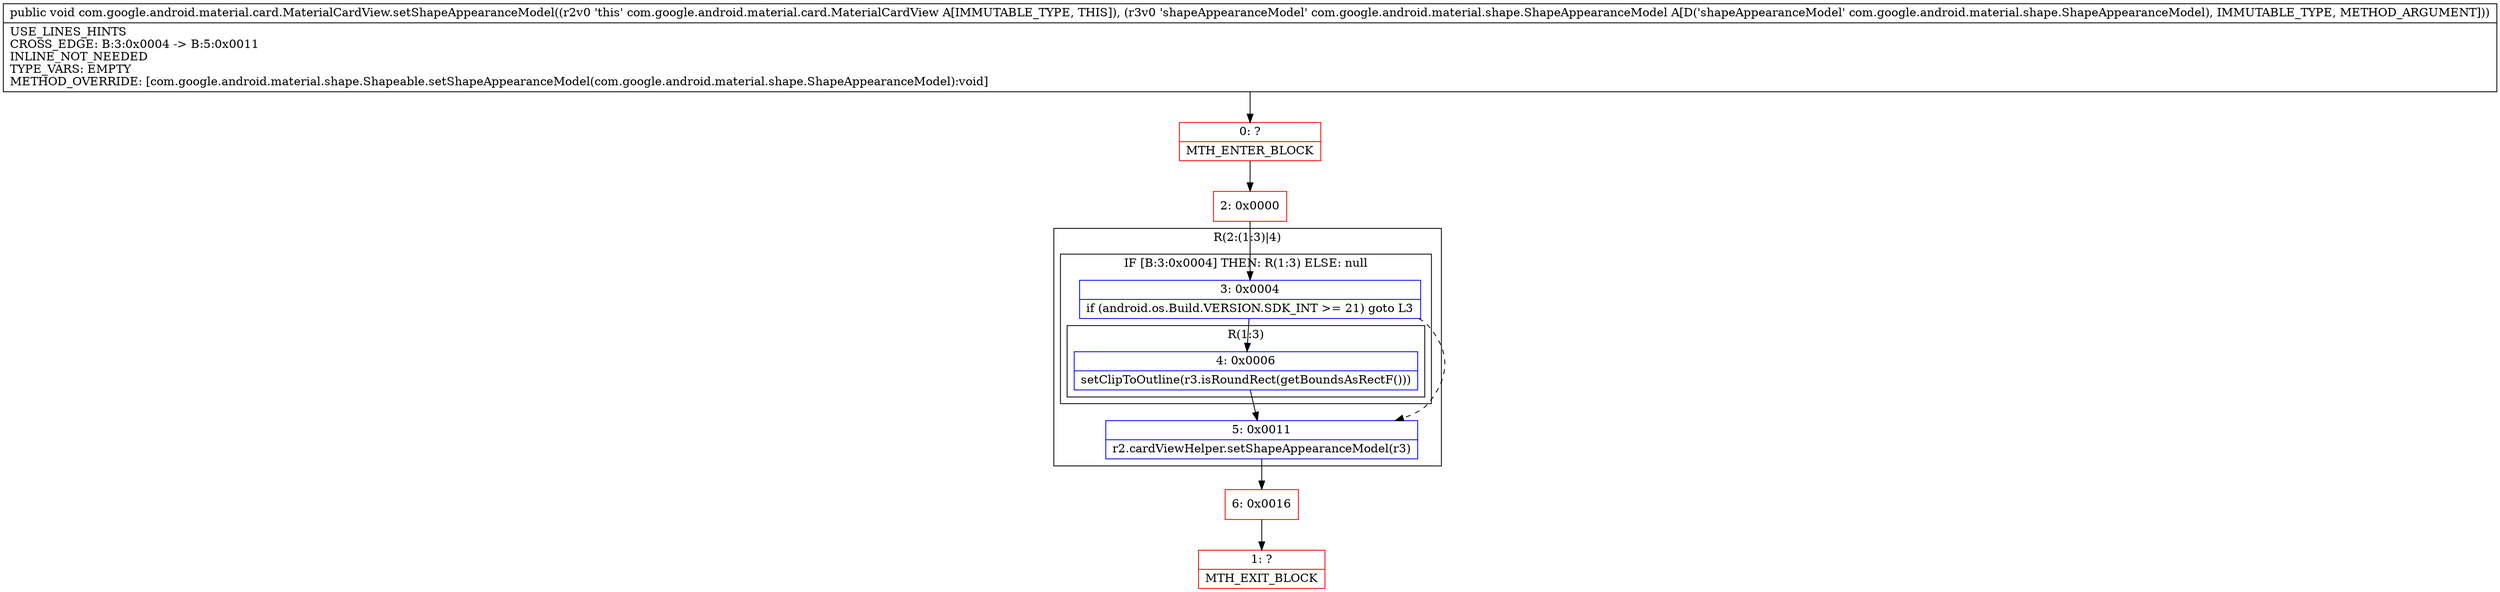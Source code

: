 digraph "CFG forcom.google.android.material.card.MaterialCardView.setShapeAppearanceModel(Lcom\/google\/android\/material\/shape\/ShapeAppearanceModel;)V" {
subgraph cluster_Region_978394567 {
label = "R(2:(1:3)|4)";
node [shape=record,color=blue];
subgraph cluster_IfRegion_1847436564 {
label = "IF [B:3:0x0004] THEN: R(1:3) ELSE: null";
node [shape=record,color=blue];
Node_3 [shape=record,label="{3\:\ 0x0004|if (android.os.Build.VERSION.SDK_INT \>= 21) goto L3\l}"];
subgraph cluster_Region_1939323459 {
label = "R(1:3)";
node [shape=record,color=blue];
Node_4 [shape=record,label="{4\:\ 0x0006|setClipToOutline(r3.isRoundRect(getBoundsAsRectF()))\l}"];
}
}
Node_5 [shape=record,label="{5\:\ 0x0011|r2.cardViewHelper.setShapeAppearanceModel(r3)\l}"];
}
Node_0 [shape=record,color=red,label="{0\:\ ?|MTH_ENTER_BLOCK\l}"];
Node_2 [shape=record,color=red,label="{2\:\ 0x0000}"];
Node_6 [shape=record,color=red,label="{6\:\ 0x0016}"];
Node_1 [shape=record,color=red,label="{1\:\ ?|MTH_EXIT_BLOCK\l}"];
MethodNode[shape=record,label="{public void com.google.android.material.card.MaterialCardView.setShapeAppearanceModel((r2v0 'this' com.google.android.material.card.MaterialCardView A[IMMUTABLE_TYPE, THIS]), (r3v0 'shapeAppearanceModel' com.google.android.material.shape.ShapeAppearanceModel A[D('shapeAppearanceModel' com.google.android.material.shape.ShapeAppearanceModel), IMMUTABLE_TYPE, METHOD_ARGUMENT]))  | USE_LINES_HINTS\lCROSS_EDGE: B:3:0x0004 \-\> B:5:0x0011\lINLINE_NOT_NEEDED\lTYPE_VARS: EMPTY\lMETHOD_OVERRIDE: [com.google.android.material.shape.Shapeable.setShapeAppearanceModel(com.google.android.material.shape.ShapeAppearanceModel):void]\l}"];
MethodNode -> Node_0;Node_3 -> Node_4;
Node_3 -> Node_5[style=dashed];
Node_4 -> Node_5;
Node_5 -> Node_6;
Node_0 -> Node_2;
Node_2 -> Node_3;
Node_6 -> Node_1;
}

